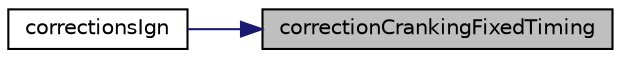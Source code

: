 digraph "correctionCrankingFixedTiming"
{
 // LATEX_PDF_SIZE
  edge [fontname="Helvetica",fontsize="10",labelfontname="Helvetica",labelfontsize="10"];
  node [fontname="Helvetica",fontsize="10",shape=record];
  rankdir="RL";
  Node21 [label="correctionCrankingFixedTiming",height=0.2,width=0.4,color="black", fillcolor="grey75", style="filled", fontcolor="black",tooltip=" "];
  Node21 -> Node22 [dir="back",color="midnightblue",fontsize="10",style="solid",fontname="Helvetica"];
  Node22 [label="correctionsIgn",height=0.2,width=0.4,color="black", fillcolor="white", style="filled",URL="$corrections_8ino.html#abb6e25cc6b33ea84b9ecfaec0aa06d46",tooltip=" "];
}
